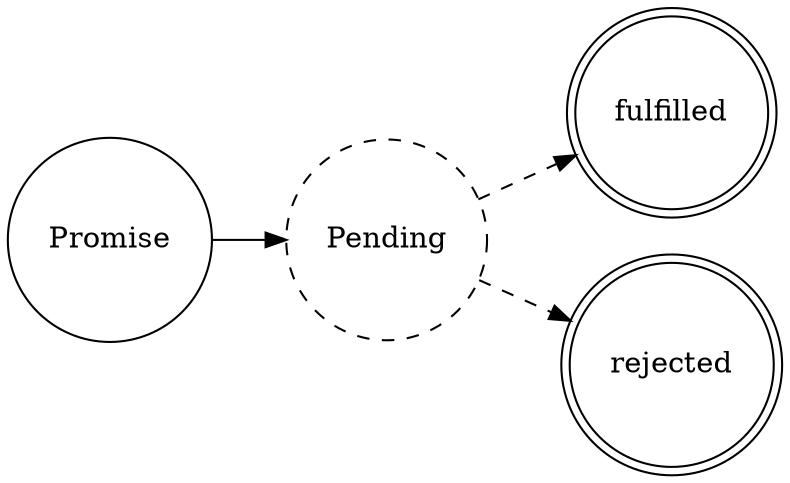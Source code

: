 digraph
{
	rankdir="LR"
	
	Promise -> Pending
	Pending -> fulfilled [style="dashed"]
	Pending -> rejected	 [style="dashed"]

	Promise [shape="circle"]
	Pending [style="dashed", shape="circle"]
	fulfilled [shape="doublecircle"]
	rejected [shape="doublecircle"]

}